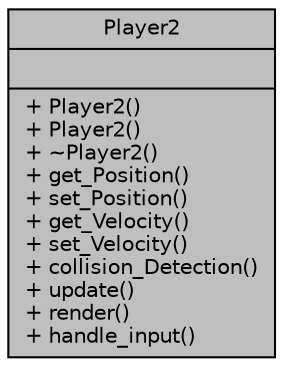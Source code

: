 digraph "Player2"
{
 // INTERACTIVE_SVG=YES
  bgcolor="transparent";
  edge [fontname="Helvetica",fontsize="10",labelfontname="Helvetica",labelfontsize="10"];
  node [fontname="Helvetica",fontsize="10",shape=record];
  Node1 [label="{Player2\n||+ Player2()\l+ Player2()\l+ ~Player2()\l+ get_Position()\l+ set_Position()\l+ get_Velocity()\l+ set_Velocity()\l+ collision_Detection()\l+ update()\l+ render()\l+ handle_input()\l}",height=0.2,width=0.4,color="black", fillcolor="grey75", style="filled" fontcolor="black"];
}
